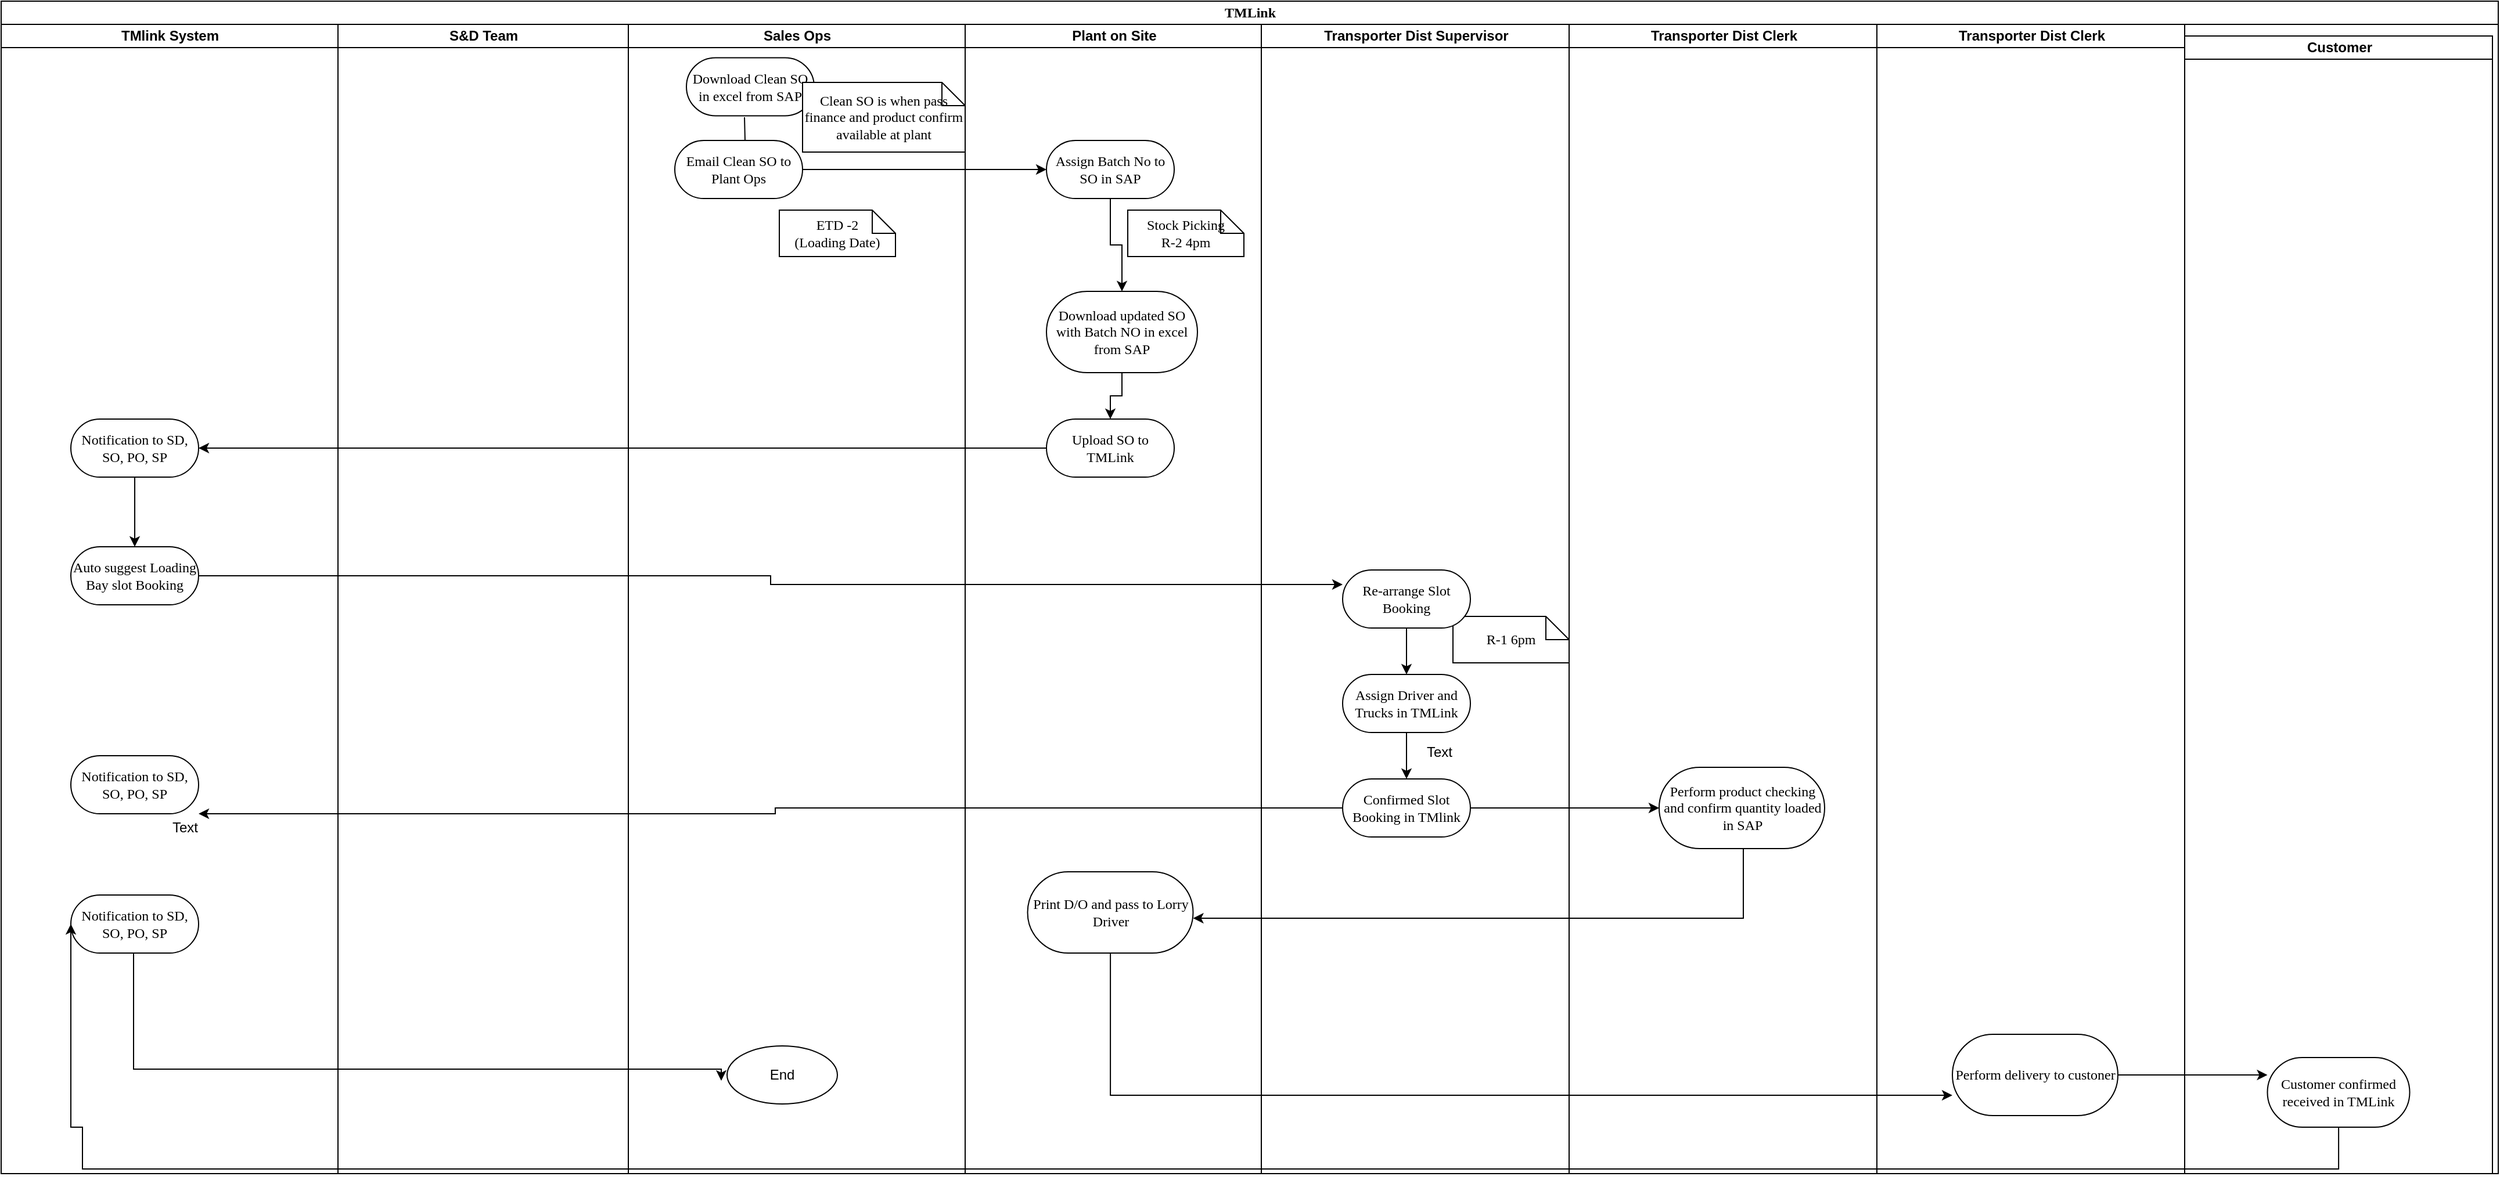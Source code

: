 <mxfile version="12.4.3" type="github" pages="1"><diagram name="Page-1" id="0783ab3e-0a74-02c8-0abd-f7b4e66b4bec"><mxGraphModel dx="2640" dy="2132" grid="1" gridSize="10" guides="1" tooltips="1" connect="1" arrows="1" fold="1" page="1" pageScale="1" pageWidth="850" pageHeight="1100" background="#ffffff" math="0" shadow="0"><root><mxCell id="0"/><mxCell id="1" parent="0"/><mxCell id="1c1d494c118603dd-1" value="TMLink" style="swimlane;html=1;childLayout=stackLayout;startSize=20;rounded=0;shadow=0;comic=0;labelBackgroundColor=none;strokeWidth=1;fontFamily=Verdana;fontSize=12;align=center;" parent="1" vertex="1"><mxGeometry x="50" y="-120" width="2150" height="1010" as="geometry"/></mxCell><mxCell id="1c1d494c118603dd-2" value="TMlink System" style="swimlane;html=1;startSize=20;" parent="1c1d494c118603dd-1" vertex="1"><mxGeometry y="20" width="290" height="990" as="geometry"/></mxCell><mxCell id="1lgvoyeYQjZPC-yFgw2Z-92" value="" style="edgeStyle=orthogonalEdgeStyle;rounded=0;orthogonalLoop=1;jettySize=auto;html=1;" edge="1" parent="1c1d494c118603dd-2" source="1lgvoyeYQjZPC-yFgw2Z-85" target="1lgvoyeYQjZPC-yFgw2Z-91"><mxGeometry relative="1" as="geometry"/></mxCell><mxCell id="1lgvoyeYQjZPC-yFgw2Z-85" value="Notification to SD, SO, PO, SP" style="rounded=1;whiteSpace=wrap;html=1;shadow=0;comic=0;labelBackgroundColor=none;strokeWidth=1;fontFamily=Verdana;fontSize=12;align=center;arcSize=50;" vertex="1" parent="1c1d494c118603dd-2"><mxGeometry x="60" y="340" width="110" height="50" as="geometry"/></mxCell><mxCell id="1lgvoyeYQjZPC-yFgw2Z-91" value="Auto suggest Loading Bay slot Booking" style="rounded=1;whiteSpace=wrap;html=1;shadow=0;comic=0;labelBackgroundColor=none;strokeWidth=1;fontFamily=Verdana;fontSize=12;align=center;arcSize=50;" vertex="1" parent="1c1d494c118603dd-2"><mxGeometry x="60" y="450" width="110" height="50" as="geometry"/></mxCell><mxCell id="1lgvoyeYQjZPC-yFgw2Z-105" value="&lt;span style=&quot;white-space: normal&quot;&gt;Notification to SD, SO, PO, SP&lt;/span&gt;" style="rounded=1;whiteSpace=wrap;html=1;shadow=0;comic=0;labelBackgroundColor=none;strokeWidth=1;fontFamily=Verdana;fontSize=12;align=center;arcSize=50;" vertex="1" parent="1c1d494c118603dd-2"><mxGeometry x="60" y="630" width="110" height="50" as="geometry"/></mxCell><mxCell id="1lgvoyeYQjZPC-yFgw2Z-173" value="" style="edgeStyle=orthogonalEdgeStyle;rounded=0;orthogonalLoop=1;jettySize=auto;html=1;" edge="1" parent="1c1d494c118603dd-2" source="1lgvoyeYQjZPC-yFgw2Z-171"><mxGeometry relative="1" as="geometry"><mxPoint x="620" y="910" as="targetPoint"/><Array as="points"><mxPoint x="114" y="900"/><mxPoint x="620" y="900"/></Array></mxGeometry></mxCell><mxCell id="1lgvoyeYQjZPC-yFgw2Z-171" value="&lt;span style=&quot;white-space: normal&quot;&gt;Notification to SD, SO, PO, SP&lt;/span&gt;" style="rounded=1;whiteSpace=wrap;html=1;shadow=0;comic=0;labelBackgroundColor=none;strokeWidth=1;fontFamily=Verdana;fontSize=12;align=center;arcSize=50;" vertex="1" parent="1c1d494c118603dd-2"><mxGeometry x="60" y="750" width="110" height="50" as="geometry"/></mxCell><mxCell id="1c1d494c118603dd-3" value="S&amp;amp;D Team" style="swimlane;html=1;startSize=20;" parent="1c1d494c118603dd-1" vertex="1"><mxGeometry x="290" y="20" width="250" height="990" as="geometry"/></mxCell><mxCell id="1c1d494c118603dd-4" value="Sales Ops" style="swimlane;html=1;startSize=20;" parent="1c1d494c118603dd-1" vertex="1"><mxGeometry x="540" y="20" width="290" height="990" as="geometry"/></mxCell><mxCell id="1c1d494c118603dd-27" style="edgeStyle=orthogonalEdgeStyle;rounded=0;html=1;labelBackgroundColor=none;startArrow=none;startFill=0;startSize=5;endArrow=classicThin;endFill=1;endSize=5;jettySize=auto;orthogonalLoop=1;strokeWidth=1;fontFamily=Verdana;fontSize=12" parent="1c1d494c118603dd-4" target="60571a20871a0731-8" edge="1"><mxGeometry relative="1" as="geometry"><mxPoint x="100" y="80" as="sourcePoint"/></mxGeometry></mxCell><mxCell id="60571a20871a0731-8" value="Email Clean SO to Plant Ops" style="rounded=1;whiteSpace=wrap;html=1;shadow=0;comic=0;labelBackgroundColor=none;strokeWidth=1;fontFamily=Verdana;fontSize=12;align=center;arcSize=50;" parent="1c1d494c118603dd-4" vertex="1"><mxGeometry x="40" y="100" width="110" height="50" as="geometry"/></mxCell><mxCell id="1lgvoyeYQjZPC-yFgw2Z-64" value="ETD -2&lt;br&gt;(Loading Date)" style="shape=note;whiteSpace=wrap;html=1;rounded=0;shadow=0;comic=0;labelBackgroundColor=none;strokeWidth=1;fontFamily=Verdana;fontSize=12;align=center;size=20;" vertex="1" parent="1c1d494c118603dd-4"><mxGeometry x="130" y="160" width="100" height="40" as="geometry"/></mxCell><mxCell id="1lgvoyeYQjZPC-yFgw2Z-149" value="Download Clean SO in excel from SAP" style="rounded=1;whiteSpace=wrap;html=1;shadow=0;comic=0;labelBackgroundColor=none;strokeWidth=1;fontFamily=Verdana;fontSize=12;align=center;arcSize=50;" vertex="1" parent="1c1d494c118603dd-4"><mxGeometry x="50" y="28.71" width="110" height="50" as="geometry"/></mxCell><mxCell id="1lgvoyeYQjZPC-yFgw2Z-150" value="Clean SO is when pass finance and product confirm available at plant" style="shape=note;whiteSpace=wrap;html=1;rounded=0;shadow=0;comic=0;labelBackgroundColor=none;strokeWidth=1;fontFamily=Verdana;fontSize=12;align=center;size=20;" vertex="1" parent="1c1d494c118603dd-4"><mxGeometry x="150" y="50" width="140" height="60" as="geometry"/></mxCell><mxCell id="1lgvoyeYQjZPC-yFgw2Z-170" value="End" style="ellipse;whiteSpace=wrap;html=1;" vertex="1" parent="1c1d494c118603dd-4"><mxGeometry x="85" y="880" width="95" height="50" as="geometry"/></mxCell><mxCell id="1lgvoyeYQjZPC-yFgw2Z-71" value="" style="edgeStyle=orthogonalEdgeStyle;rounded=0;orthogonalLoop=1;jettySize=auto;html=1;" edge="1" parent="1c1d494c118603dd-1" source="60571a20871a0731-8" target="1lgvoyeYQjZPC-yFgw2Z-70"><mxGeometry relative="1" as="geometry"/></mxCell><mxCell id="1lgvoyeYQjZPC-yFgw2Z-2" value="Plant on Site" style="swimlane;html=1;startSize=20;" vertex="1" parent="1c1d494c118603dd-1"><mxGeometry x="830" y="20" width="255" height="990" as="geometry"/></mxCell><mxCell id="1lgvoyeYQjZPC-yFgw2Z-6" style="rounded=0;html=1;labelBackgroundColor=none;startArrow=none;startFill=0;startSize=5;endArrow=classicThin;endFill=1;endSize=5;jettySize=auto;orthogonalLoop=1;strokeWidth=1;fontFamily=Verdana;fontSize=12" edge="1" parent="1lgvoyeYQjZPC-yFgw2Z-2"><mxGeometry relative="1" as="geometry"><mxPoint x="117.88" y="140" as="sourcePoint"/><mxPoint x="117.88" y="140" as="targetPoint"/></mxGeometry></mxCell><mxCell id="1lgvoyeYQjZPC-yFgw2Z-82" value="" style="edgeStyle=orthogonalEdgeStyle;rounded=0;orthogonalLoop=1;jettySize=auto;html=1;" edge="1" parent="1lgvoyeYQjZPC-yFgw2Z-2" source="1lgvoyeYQjZPC-yFgw2Z-70" target="1lgvoyeYQjZPC-yFgw2Z-81"><mxGeometry relative="1" as="geometry"/></mxCell><mxCell id="1lgvoyeYQjZPC-yFgw2Z-70" value="Assign Batch No to SO in SAP" style="rounded=1;whiteSpace=wrap;html=1;shadow=0;comic=0;labelBackgroundColor=none;strokeWidth=1;fontFamily=Verdana;fontSize=12;align=center;arcSize=50;" vertex="1" parent="1lgvoyeYQjZPC-yFgw2Z-2"><mxGeometry x="70" y="100" width="110" height="50" as="geometry"/></mxCell><mxCell id="1lgvoyeYQjZPC-yFgw2Z-111" value="" style="edgeStyle=orthogonalEdgeStyle;rounded=0;orthogonalLoop=1;jettySize=auto;html=1;" edge="1" parent="1lgvoyeYQjZPC-yFgw2Z-2" source="1lgvoyeYQjZPC-yFgw2Z-81" target="1lgvoyeYQjZPC-yFgw2Z-110"><mxGeometry relative="1" as="geometry"/></mxCell><mxCell id="1lgvoyeYQjZPC-yFgw2Z-81" value="Download updated SO with Batch NO in excel from SAP" style="rounded=1;whiteSpace=wrap;html=1;shadow=0;comic=0;labelBackgroundColor=none;strokeWidth=1;fontFamily=Verdana;fontSize=12;align=center;arcSize=50;" vertex="1" parent="1lgvoyeYQjZPC-yFgw2Z-2"><mxGeometry x="70" y="230" width="130" height="70" as="geometry"/></mxCell><mxCell id="1lgvoyeYQjZPC-yFgw2Z-110" value="Upload SO to TMLink" style="rounded=1;whiteSpace=wrap;html=1;shadow=0;comic=0;labelBackgroundColor=none;strokeWidth=1;fontFamily=Verdana;fontSize=12;align=center;arcSize=50;" vertex="1" parent="1lgvoyeYQjZPC-yFgw2Z-2"><mxGeometry x="70" y="340" width="110" height="50" as="geometry"/></mxCell><mxCell id="1lgvoyeYQjZPC-yFgw2Z-78" value="Stock Picking&lt;br&gt;R-2 4pm" style="shape=note;whiteSpace=wrap;html=1;rounded=0;shadow=0;comic=0;labelBackgroundColor=none;strokeWidth=1;fontFamily=Verdana;fontSize=12;align=center;size=20;" vertex="1" parent="1lgvoyeYQjZPC-yFgw2Z-2"><mxGeometry x="140" y="160" width="100" height="40" as="geometry"/></mxCell><mxCell id="1lgvoyeYQjZPC-yFgw2Z-177" value="Print D/O and pass to Lorry Driver" style="rounded=1;whiteSpace=wrap;html=1;shadow=0;comic=0;labelBackgroundColor=none;strokeWidth=1;fontFamily=Verdana;fontSize=12;align=center;arcSize=50;" vertex="1" parent="1lgvoyeYQjZPC-yFgw2Z-2"><mxGeometry x="53.75" y="730" width="142.5" height="70" as="geometry"/></mxCell><mxCell id="1lgvoyeYQjZPC-yFgw2Z-31" value="Transporter Dist Supervisor" style="swimlane;html=1;startSize=20;" vertex="1" parent="1c1d494c118603dd-1"><mxGeometry x="1085" y="20" width="265" height="990" as="geometry"/></mxCell><mxCell id="1lgvoyeYQjZPC-yFgw2Z-104" value="" style="edgeStyle=orthogonalEdgeStyle;rounded=0;orthogonalLoop=1;jettySize=auto;html=1;" edge="1" parent="1lgvoyeYQjZPC-yFgw2Z-31" source="1lgvoyeYQjZPC-yFgw2Z-96" target="1lgvoyeYQjZPC-yFgw2Z-103"><mxGeometry relative="1" as="geometry"/></mxCell><mxCell id="1lgvoyeYQjZPC-yFgw2Z-96" value="Assign Driver and Trucks in TMLink" style="rounded=1;whiteSpace=wrap;html=1;shadow=0;comic=0;labelBackgroundColor=none;strokeWidth=1;fontFamily=Verdana;fontSize=12;align=center;arcSize=50;" vertex="1" parent="1lgvoyeYQjZPC-yFgw2Z-31"><mxGeometry x="70" y="560" width="110" height="50" as="geometry"/></mxCell><mxCell id="1lgvoyeYQjZPC-yFgw2Z-103" value="Confirmed Slot Booking in TMlink" style="rounded=1;whiteSpace=wrap;html=1;shadow=0;comic=0;labelBackgroundColor=none;strokeWidth=1;fontFamily=Verdana;fontSize=12;align=center;arcSize=50;" vertex="1" parent="1lgvoyeYQjZPC-yFgw2Z-31"><mxGeometry x="70" y="650" width="110" height="50" as="geometry"/></mxCell><mxCell id="1lgvoyeYQjZPC-yFgw2Z-98" value="R-1 6pm" style="shape=note;whiteSpace=wrap;html=1;rounded=0;shadow=0;comic=0;labelBackgroundColor=none;strokeWidth=1;fontFamily=Verdana;fontSize=12;align=center;size=20;" vertex="1" parent="1lgvoyeYQjZPC-yFgw2Z-31"><mxGeometry x="165" y="510" width="100" height="40" as="geometry"/></mxCell><mxCell id="1lgvoyeYQjZPC-yFgw2Z-156" value="" style="edgeStyle=orthogonalEdgeStyle;rounded=0;orthogonalLoop=1;jettySize=auto;html=1;" edge="1" parent="1lgvoyeYQjZPC-yFgw2Z-31" source="1lgvoyeYQjZPC-yFgw2Z-151" target="1lgvoyeYQjZPC-yFgw2Z-96"><mxGeometry relative="1" as="geometry"/></mxCell><mxCell id="1lgvoyeYQjZPC-yFgw2Z-151" value="Re-arrange Slot Booking" style="rounded=1;whiteSpace=wrap;html=1;shadow=0;comic=0;labelBackgroundColor=none;strokeWidth=1;fontFamily=Verdana;fontSize=12;align=center;arcSize=50;" vertex="1" parent="1lgvoyeYQjZPC-yFgw2Z-31"><mxGeometry x="70" y="470" width="110" height="50" as="geometry"/></mxCell><mxCell id="1lgvoyeYQjZPC-yFgw2Z-115" value="" style="edgeStyle=orthogonalEdgeStyle;rounded=0;orthogonalLoop=1;jettySize=auto;html=1;entryX=1;entryY=0.5;entryDx=0;entryDy=0;" edge="1" parent="1c1d494c118603dd-1" source="1lgvoyeYQjZPC-yFgw2Z-110" target="1lgvoyeYQjZPC-yFgw2Z-85"><mxGeometry relative="1" as="geometry"><mxPoint x="780" y="385" as="targetPoint"/></mxGeometry></mxCell><mxCell id="1lgvoyeYQjZPC-yFgw2Z-155" value="" style="edgeStyle=orthogonalEdgeStyle;rounded=0;orthogonalLoop=1;jettySize=auto;html=1;entryX=0;entryY=0.25;entryDx=0;entryDy=0;" edge="1" parent="1c1d494c118603dd-1" source="1lgvoyeYQjZPC-yFgw2Z-91" target="1lgvoyeYQjZPC-yFgw2Z-151"><mxGeometry relative="1" as="geometry"><mxPoint x="250" y="495" as="targetPoint"/></mxGeometry></mxCell><mxCell id="1lgvoyeYQjZPC-yFgw2Z-157" value="Transporter Dist Clerk" style="swimlane;html=1;startSize=20;" vertex="1" parent="1c1d494c118603dd-1"><mxGeometry x="1350" y="20" width="265" height="990" as="geometry"/></mxCell><mxCell id="1lgvoyeYQjZPC-yFgw2Z-175" value="Perform product checking and confirm quantity loaded in SAP" style="rounded=1;whiteSpace=wrap;html=1;shadow=0;comic=0;labelBackgroundColor=none;strokeWidth=1;fontFamily=Verdana;fontSize=12;align=center;arcSize=50;" vertex="1" parent="1lgvoyeYQjZPC-yFgw2Z-157"><mxGeometry x="77.5" y="640" width="142.5" height="70" as="geometry"/></mxCell><mxCell id="1lgvoyeYQjZPC-yFgw2Z-176" value="" style="edgeStyle=orthogonalEdgeStyle;rounded=0;orthogonalLoop=1;jettySize=auto;html=1;" edge="1" parent="1c1d494c118603dd-1" source="1lgvoyeYQjZPC-yFgw2Z-103" target="1lgvoyeYQjZPC-yFgw2Z-175"><mxGeometry relative="1" as="geometry"/></mxCell><mxCell id="1lgvoyeYQjZPC-yFgw2Z-178" value="" style="edgeStyle=orthogonalEdgeStyle;rounded=0;orthogonalLoop=1;jettySize=auto;html=1;" edge="1" parent="1c1d494c118603dd-1" source="1lgvoyeYQjZPC-yFgw2Z-175" target="1lgvoyeYQjZPC-yFgw2Z-177"><mxGeometry relative="1" as="geometry"><Array as="points"><mxPoint x="1500" y="790"/></Array></mxGeometry></mxCell><mxCell id="1lgvoyeYQjZPC-yFgw2Z-179" value="Transporter Dist Clerk" style="swimlane;html=1;startSize=20;" vertex="1" parent="1c1d494c118603dd-1"><mxGeometry x="1615" y="20" width="265" height="990" as="geometry"/></mxCell><mxCell id="1lgvoyeYQjZPC-yFgw2Z-180" value="Perform delivery to custoner" style="rounded=1;whiteSpace=wrap;html=1;shadow=0;comic=0;labelBackgroundColor=none;strokeWidth=1;fontFamily=Verdana;fontSize=12;align=center;arcSize=50;" vertex="1" parent="1lgvoyeYQjZPC-yFgw2Z-179"><mxGeometry x="65" y="870" width="142.5" height="70" as="geometry"/></mxCell><mxCell id="1lgvoyeYQjZPC-yFgw2Z-182" value="" style="edgeStyle=orthogonalEdgeStyle;rounded=0;orthogonalLoop=1;jettySize=auto;html=1;entryX=0;entryY=0.75;entryDx=0;entryDy=0;" edge="1" parent="1c1d494c118603dd-1" source="1lgvoyeYQjZPC-yFgw2Z-177" target="1lgvoyeYQjZPC-yFgw2Z-180"><mxGeometry relative="1" as="geometry"><mxPoint x="955" y="900" as="targetPoint"/><Array as="points"><mxPoint x="956" y="942"/></Array></mxGeometry></mxCell><mxCell id="1lgvoyeYQjZPC-yFgw2Z-152" value="Text" style="text;html=1;align=center;verticalAlign=middle;resizable=0;points=[];;autosize=1;" vertex="1" parent="1"><mxGeometry x="1268" y="517" width="40" height="20" as="geometry"/></mxCell><mxCell id="1lgvoyeYQjZPC-yFgw2Z-164" value="Text" style="text;html=1;align=center;verticalAlign=middle;resizable=0;points=[];;autosize=1;" vertex="1" parent="1"><mxGeometry x="188" y="582" width="40" height="20" as="geometry"/></mxCell><mxCell id="1lgvoyeYQjZPC-yFgw2Z-106" value="" style="edgeStyle=orthogonalEdgeStyle;rounded=0;orthogonalLoop=1;jettySize=auto;html=1;entryX=0.8;entryY=-0.1;entryDx=0;entryDy=0;entryPerimeter=0;" edge="1" parent="1" source="1lgvoyeYQjZPC-yFgw2Z-103" target="1lgvoyeYQjZPC-yFgw2Z-164"><mxGeometry relative="1" as="geometry"><mxPoint x="220" y="505" as="targetPoint"/></mxGeometry></mxCell><mxCell id="1lgvoyeYQjZPC-yFgw2Z-166" value="Customer" style="swimlane;html=1;startSize=20;" vertex="1" parent="1"><mxGeometry x="1930" y="-90" width="265" height="980" as="geometry"/></mxCell><mxCell id="1lgvoyeYQjZPC-yFgw2Z-167" value="Customer confirmed received in TMLink" style="rounded=1;whiteSpace=wrap;html=1;shadow=0;comic=0;labelBackgroundColor=none;strokeWidth=1;fontFamily=Verdana;fontSize=12;align=center;arcSize=50;" vertex="1" parent="1lgvoyeYQjZPC-yFgw2Z-166"><mxGeometry x="71.25" y="880" width="122.5" height="60" as="geometry"/></mxCell><mxCell id="1lgvoyeYQjZPC-yFgw2Z-184" value="" style="edgeStyle=orthogonalEdgeStyle;rounded=0;orthogonalLoop=1;jettySize=auto;html=1;entryX=0;entryY=0.25;entryDx=0;entryDy=0;" edge="1" parent="1" source="1lgvoyeYQjZPC-yFgw2Z-180" target="1lgvoyeYQjZPC-yFgw2Z-167"><mxGeometry relative="1" as="geometry"><mxPoint x="1952.5" y="815" as="targetPoint"/></mxGeometry></mxCell><mxCell id="1lgvoyeYQjZPC-yFgw2Z-188" value="" style="edgeStyle=orthogonalEdgeStyle;rounded=0;orthogonalLoop=1;jettySize=auto;html=1;entryX=0;entryY=0.5;entryDx=0;entryDy=0;" edge="1" parent="1" source="1lgvoyeYQjZPC-yFgw2Z-167" target="1lgvoyeYQjZPC-yFgw2Z-171"><mxGeometry relative="1" as="geometry"><Array as="points"><mxPoint x="2062" y="886"/><mxPoint x="120" y="886"/><mxPoint x="120" y="850"/><mxPoint x="110" y="850"/></Array></mxGeometry></mxCell></root></mxGraphModel></diagram></mxfile>